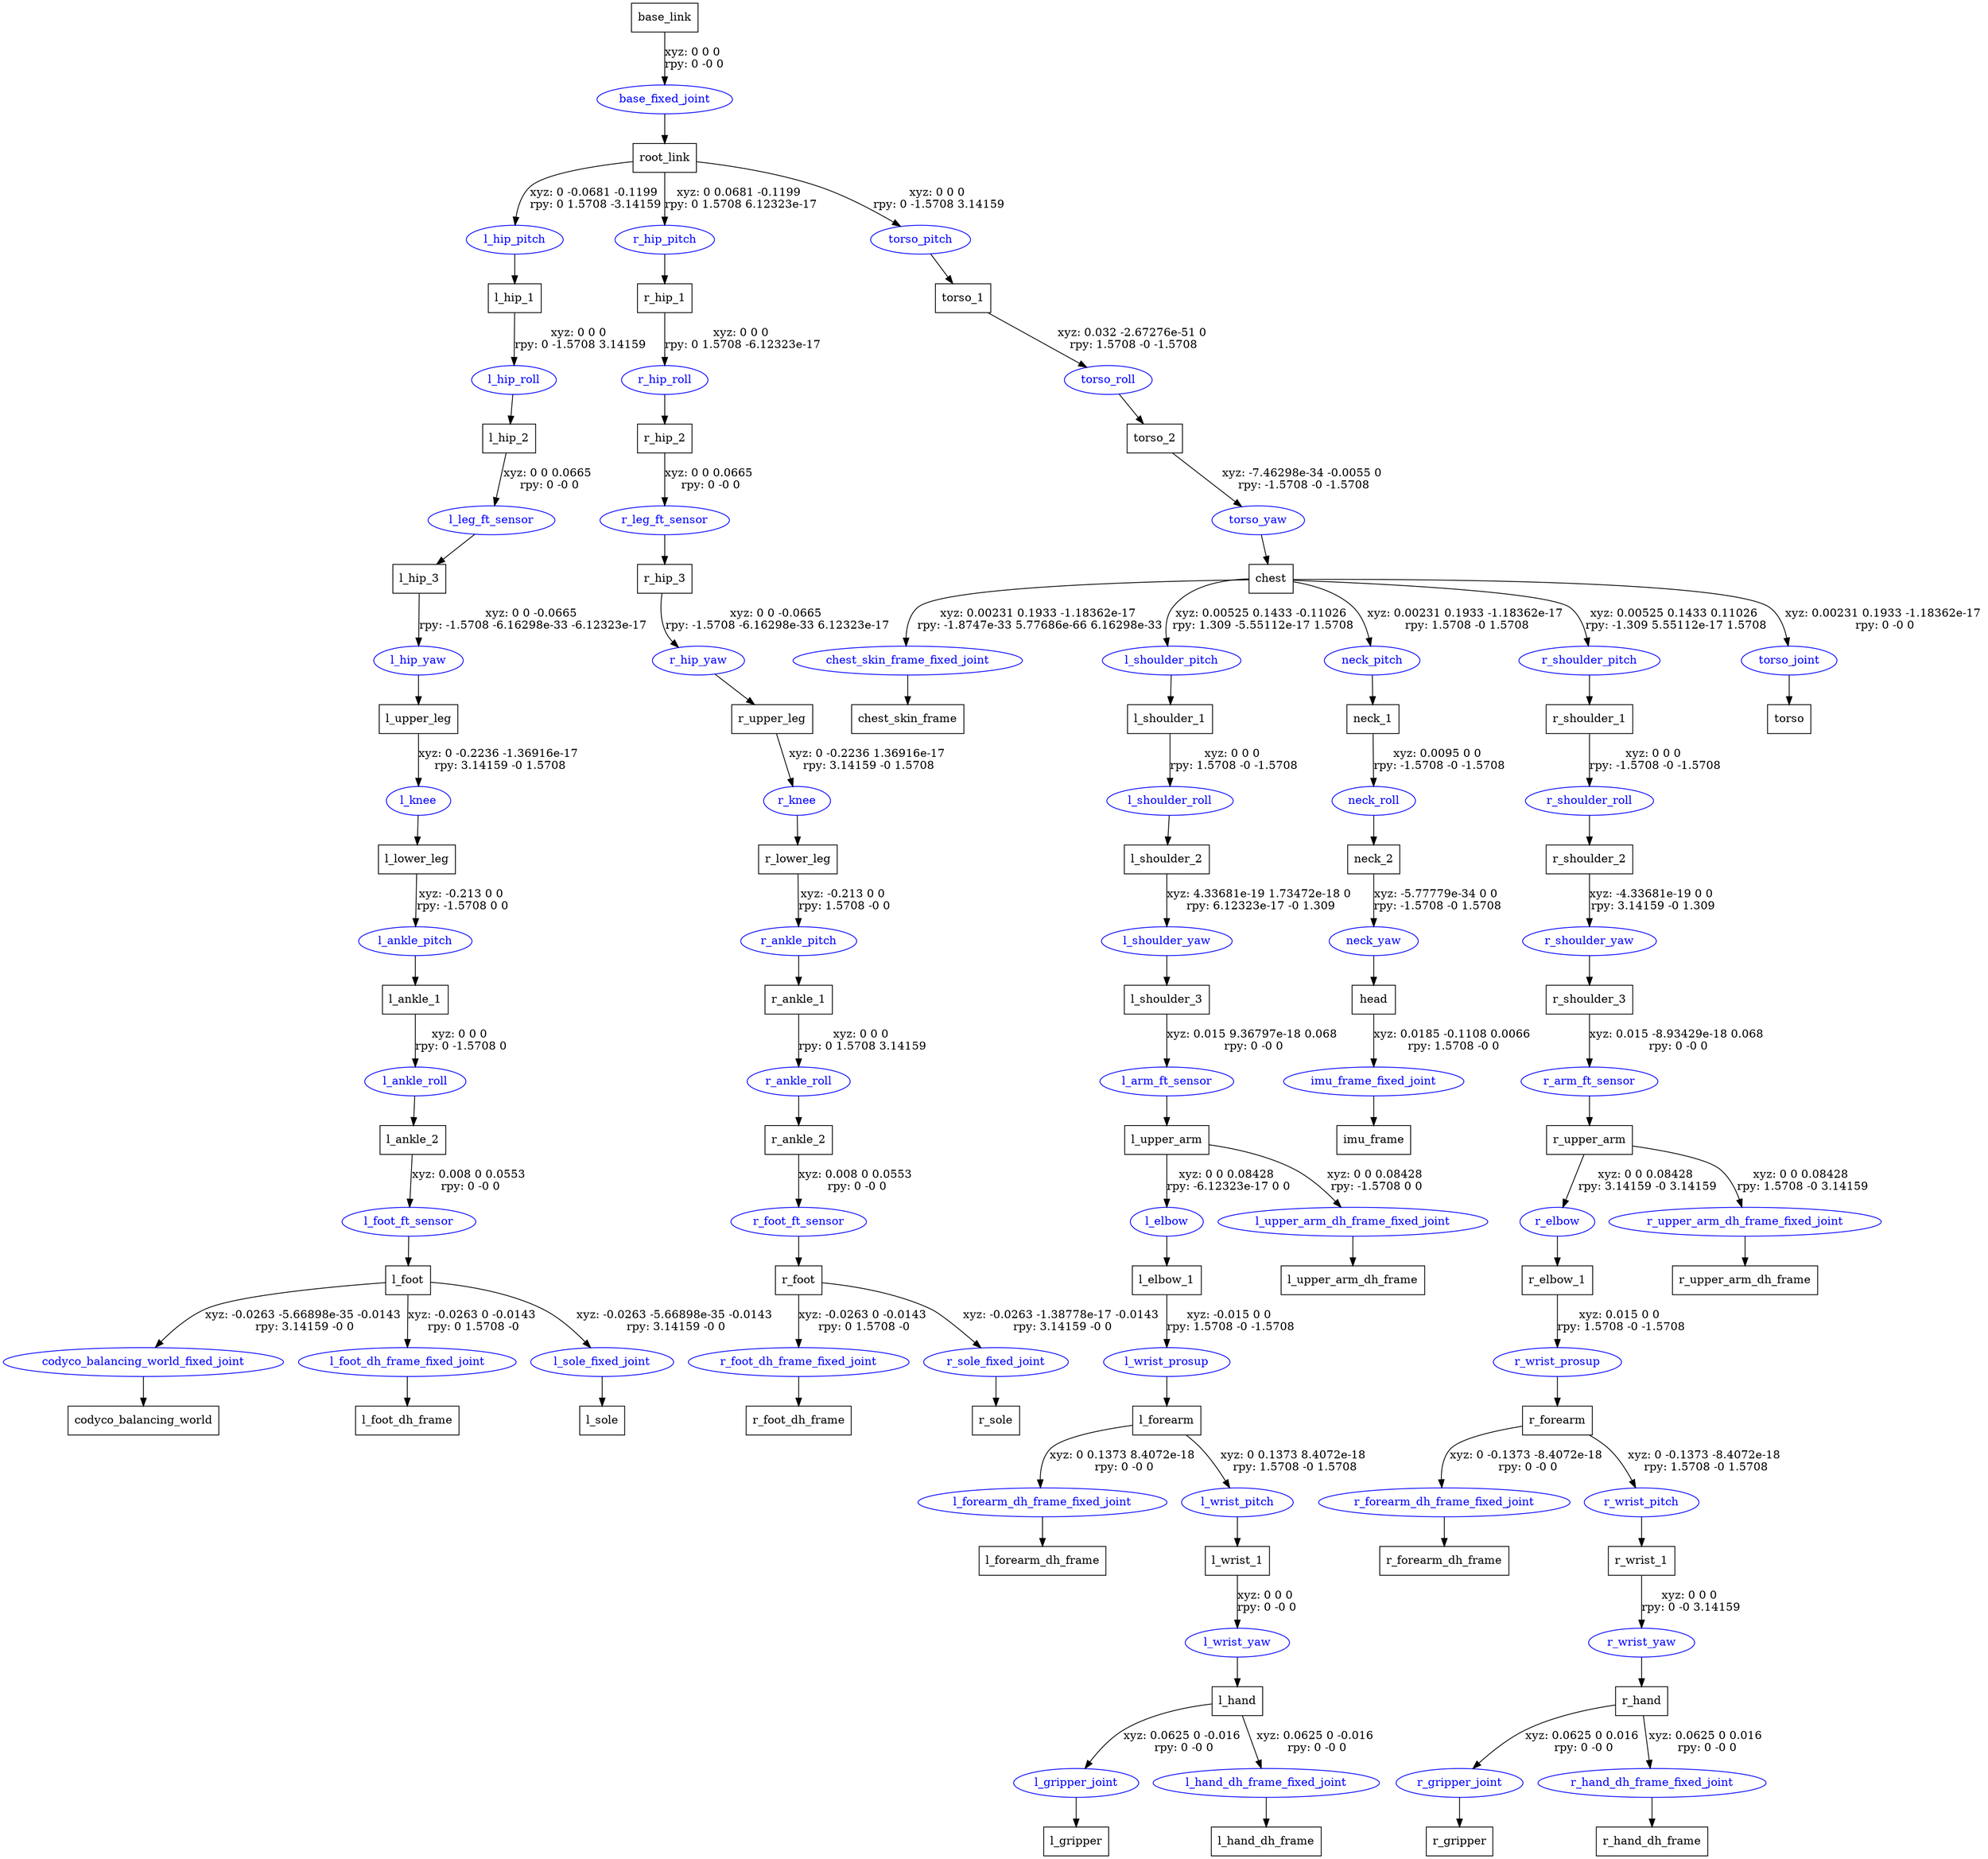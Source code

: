 digraph G {
node [shape=box];
"base_link" [label="base_link"];
"root_link" [label="root_link"];
"l_hip_1" [label="l_hip_1"];
"l_hip_2" [label="l_hip_2"];
"l_hip_3" [label="l_hip_3"];
"l_upper_leg" [label="l_upper_leg"];
"l_lower_leg" [label="l_lower_leg"];
"l_ankle_1" [label="l_ankle_1"];
"l_ankle_2" [label="l_ankle_2"];
"l_foot" [label="l_foot"];
"codyco_balancing_world" [label="codyco_balancing_world"];
"l_foot_dh_frame" [label="l_foot_dh_frame"];
"l_sole" [label="l_sole"];
"r_hip_1" [label="r_hip_1"];
"r_hip_2" [label="r_hip_2"];
"r_hip_3" [label="r_hip_3"];
"r_upper_leg" [label="r_upper_leg"];
"r_lower_leg" [label="r_lower_leg"];
"r_ankle_1" [label="r_ankle_1"];
"r_ankle_2" [label="r_ankle_2"];
"r_foot" [label="r_foot"];
"r_foot_dh_frame" [label="r_foot_dh_frame"];
"r_sole" [label="r_sole"];
"torso_1" [label="torso_1"];
"torso_2" [label="torso_2"];
"chest" [label="chest"];
"chest_skin_frame" [label="chest_skin_frame"];
"l_shoulder_1" [label="l_shoulder_1"];
"l_shoulder_2" [label="l_shoulder_2"];
"l_shoulder_3" [label="l_shoulder_3"];
"l_upper_arm" [label="l_upper_arm"];
"l_elbow_1" [label="l_elbow_1"];
"l_forearm" [label="l_forearm"];
"l_forearm_dh_frame" [label="l_forearm_dh_frame"];
"l_wrist_1" [label="l_wrist_1"];
"l_hand" [label="l_hand"];
"l_gripper" [label="l_gripper"];
"l_hand_dh_frame" [label="l_hand_dh_frame"];
"l_upper_arm_dh_frame" [label="l_upper_arm_dh_frame"];
"neck_1" [label="neck_1"];
"neck_2" [label="neck_2"];
"head" [label="head"];
"imu_frame" [label="imu_frame"];
"r_shoulder_1" [label="r_shoulder_1"];
"r_shoulder_2" [label="r_shoulder_2"];
"r_shoulder_3" [label="r_shoulder_3"];
"r_upper_arm" [label="r_upper_arm"];
"r_elbow_1" [label="r_elbow_1"];
"r_forearm" [label="r_forearm"];
"r_forearm_dh_frame" [label="r_forearm_dh_frame"];
"r_wrist_1" [label="r_wrist_1"];
"r_hand" [label="r_hand"];
"r_gripper" [label="r_gripper"];
"r_hand_dh_frame" [label="r_hand_dh_frame"];
"r_upper_arm_dh_frame" [label="r_upper_arm_dh_frame"];
"torso" [label="torso"];
node [shape=ellipse, color=blue, fontcolor=blue];
"base_link" -> "base_fixed_joint" [label="xyz: 0 0 0 \nrpy: 0 -0 0"]
"base_fixed_joint" -> "root_link"
"root_link" -> "l_hip_pitch" [label="xyz: 0 -0.0681 -0.1199 \nrpy: 0 1.5708 -3.14159"]
"l_hip_pitch" -> "l_hip_1"
"l_hip_1" -> "l_hip_roll" [label="xyz: 0 0 0 \nrpy: 0 -1.5708 3.14159"]
"l_hip_roll" -> "l_hip_2"
"l_hip_2" -> "l_leg_ft_sensor" [label="xyz: 0 0 0.0665 \nrpy: 0 -0 0"]
"l_leg_ft_sensor" -> "l_hip_3"
"l_hip_3" -> "l_hip_yaw" [label="xyz: 0 0 -0.0665 \nrpy: -1.5708 -6.16298e-33 -6.12323e-17"]
"l_hip_yaw" -> "l_upper_leg"
"l_upper_leg" -> "l_knee" [label="xyz: 0 -0.2236 -1.36916e-17 \nrpy: 3.14159 -0 1.5708"]
"l_knee" -> "l_lower_leg"
"l_lower_leg" -> "l_ankle_pitch" [label="xyz: -0.213 0 0 \nrpy: -1.5708 0 0"]
"l_ankle_pitch" -> "l_ankle_1"
"l_ankle_1" -> "l_ankle_roll" [label="xyz: 0 0 0 \nrpy: 0 -1.5708 0"]
"l_ankle_roll" -> "l_ankle_2"
"l_ankle_2" -> "l_foot_ft_sensor" [label="xyz: 0.008 0 0.0553 \nrpy: 0 -0 0"]
"l_foot_ft_sensor" -> "l_foot"
"l_foot" -> "codyco_balancing_world_fixed_joint" [label="xyz: -0.0263 -5.66898e-35 -0.0143 \nrpy: 3.14159 -0 0"]
"codyco_balancing_world_fixed_joint" -> "codyco_balancing_world"
"l_foot" -> "l_foot_dh_frame_fixed_joint" [label="xyz: -0.0263 0 -0.0143 \nrpy: 0 1.5708 -0"]
"l_foot_dh_frame_fixed_joint" -> "l_foot_dh_frame"
"l_foot" -> "l_sole_fixed_joint" [label="xyz: -0.0263 -5.66898e-35 -0.0143 \nrpy: 3.14159 -0 0"]
"l_sole_fixed_joint" -> "l_sole"
"root_link" -> "r_hip_pitch" [label="xyz: 0 0.0681 -0.1199 \nrpy: 0 1.5708 6.12323e-17"]
"r_hip_pitch" -> "r_hip_1"
"r_hip_1" -> "r_hip_roll" [label="xyz: 0 0 0 \nrpy: 0 1.5708 -6.12323e-17"]
"r_hip_roll" -> "r_hip_2"
"r_hip_2" -> "r_leg_ft_sensor" [label="xyz: 0 0 0.0665 \nrpy: 0 -0 0"]
"r_leg_ft_sensor" -> "r_hip_3"
"r_hip_3" -> "r_hip_yaw" [label="xyz: 0 0 -0.0665 \nrpy: -1.5708 -6.16298e-33 6.12323e-17"]
"r_hip_yaw" -> "r_upper_leg"
"r_upper_leg" -> "r_knee" [label="xyz: 0 -0.2236 1.36916e-17 \nrpy: 3.14159 -0 1.5708"]
"r_knee" -> "r_lower_leg"
"r_lower_leg" -> "r_ankle_pitch" [label="xyz: -0.213 0 0 \nrpy: 1.5708 -0 0"]
"r_ankle_pitch" -> "r_ankle_1"
"r_ankle_1" -> "r_ankle_roll" [label="xyz: 0 0 0 \nrpy: 0 1.5708 3.14159"]
"r_ankle_roll" -> "r_ankle_2"
"r_ankle_2" -> "r_foot_ft_sensor" [label="xyz: 0.008 0 0.0553 \nrpy: 0 -0 0"]
"r_foot_ft_sensor" -> "r_foot"
"r_foot" -> "r_foot_dh_frame_fixed_joint" [label="xyz: -0.0263 0 -0.0143 \nrpy: 0 1.5708 -0"]
"r_foot_dh_frame_fixed_joint" -> "r_foot_dh_frame"
"r_foot" -> "r_sole_fixed_joint" [label="xyz: -0.0263 -1.38778e-17 -0.0143 \nrpy: 3.14159 -0 0"]
"r_sole_fixed_joint" -> "r_sole"
"root_link" -> "torso_pitch" [label="xyz: 0 0 0 \nrpy: 0 -1.5708 3.14159"]
"torso_pitch" -> "torso_1"
"torso_1" -> "torso_roll" [label="xyz: 0.032 -2.67276e-51 0 \nrpy: 1.5708 -0 -1.5708"]
"torso_roll" -> "torso_2"
"torso_2" -> "torso_yaw" [label="xyz: -7.46298e-34 -0.0055 0 \nrpy: -1.5708 -0 -1.5708"]
"torso_yaw" -> "chest"
"chest" -> "chest_skin_frame_fixed_joint" [label="xyz: 0.00231 0.1933 -1.18362e-17 \nrpy: -1.8747e-33 5.77686e-66 6.16298e-33"]
"chest_skin_frame_fixed_joint" -> "chest_skin_frame"
"chest" -> "l_shoulder_pitch" [label="xyz: 0.00525 0.1433 -0.11026 \nrpy: 1.309 -5.55112e-17 1.5708"]
"l_shoulder_pitch" -> "l_shoulder_1"
"l_shoulder_1" -> "l_shoulder_roll" [label="xyz: 0 0 0 \nrpy: 1.5708 -0 -1.5708"]
"l_shoulder_roll" -> "l_shoulder_2"
"l_shoulder_2" -> "l_shoulder_yaw" [label="xyz: 4.33681e-19 1.73472e-18 0 \nrpy: 6.12323e-17 -0 1.309"]
"l_shoulder_yaw" -> "l_shoulder_3"
"l_shoulder_3" -> "l_arm_ft_sensor" [label="xyz: 0.015 9.36797e-18 0.068 \nrpy: 0 -0 0"]
"l_arm_ft_sensor" -> "l_upper_arm"
"l_upper_arm" -> "l_elbow" [label="xyz: 0 0 0.08428 \nrpy: -6.12323e-17 0 0"]
"l_elbow" -> "l_elbow_1"
"l_elbow_1" -> "l_wrist_prosup" [label="xyz: -0.015 0 0 \nrpy: 1.5708 -0 -1.5708"]
"l_wrist_prosup" -> "l_forearm"
"l_forearm" -> "l_forearm_dh_frame_fixed_joint" [label="xyz: 0 0.1373 8.4072e-18 \nrpy: 0 -0 0"]
"l_forearm_dh_frame_fixed_joint" -> "l_forearm_dh_frame"
"l_forearm" -> "l_wrist_pitch" [label="xyz: 0 0.1373 8.4072e-18 \nrpy: 1.5708 -0 1.5708"]
"l_wrist_pitch" -> "l_wrist_1"
"l_wrist_1" -> "l_wrist_yaw" [label="xyz: 0 0 0 \nrpy: 0 -0 0"]
"l_wrist_yaw" -> "l_hand"
"l_hand" -> "l_gripper_joint" [label="xyz: 0.0625 0 -0.016 \nrpy: 0 -0 0"]
"l_gripper_joint" -> "l_gripper"
"l_hand" -> "l_hand_dh_frame_fixed_joint" [label="xyz: 0.0625 0 -0.016 \nrpy: 0 -0 0"]
"l_hand_dh_frame_fixed_joint" -> "l_hand_dh_frame"
"l_upper_arm" -> "l_upper_arm_dh_frame_fixed_joint" [label="xyz: 0 0 0.08428 \nrpy: -1.5708 0 0"]
"l_upper_arm_dh_frame_fixed_joint" -> "l_upper_arm_dh_frame"
"chest" -> "neck_pitch" [label="xyz: 0.00231 0.1933 -1.18362e-17 \nrpy: 1.5708 -0 1.5708"]
"neck_pitch" -> "neck_1"
"neck_1" -> "neck_roll" [label="xyz: 0.0095 0 0 \nrpy: -1.5708 -0 -1.5708"]
"neck_roll" -> "neck_2"
"neck_2" -> "neck_yaw" [label="xyz: -5.77779e-34 0 0 \nrpy: -1.5708 -0 1.5708"]
"neck_yaw" -> "head"
"head" -> "imu_frame_fixed_joint" [label="xyz: 0.0185 -0.1108 0.0066 \nrpy: 1.5708 -0 0"]
"imu_frame_fixed_joint" -> "imu_frame"
"chest" -> "r_shoulder_pitch" [label="xyz: 0.00525 0.1433 0.11026 \nrpy: -1.309 5.55112e-17 1.5708"]
"r_shoulder_pitch" -> "r_shoulder_1"
"r_shoulder_1" -> "r_shoulder_roll" [label="xyz: 0 0 0 \nrpy: -1.5708 -0 -1.5708"]
"r_shoulder_roll" -> "r_shoulder_2"
"r_shoulder_2" -> "r_shoulder_yaw" [label="xyz: -4.33681e-19 0 0 \nrpy: 3.14159 -0 1.309"]
"r_shoulder_yaw" -> "r_shoulder_3"
"r_shoulder_3" -> "r_arm_ft_sensor" [label="xyz: 0.015 -8.93429e-18 0.068 \nrpy: 0 -0 0"]
"r_arm_ft_sensor" -> "r_upper_arm"
"r_upper_arm" -> "r_elbow" [label="xyz: 0 0 0.08428 \nrpy: 3.14159 -0 3.14159"]
"r_elbow" -> "r_elbow_1"
"r_elbow_1" -> "r_wrist_prosup" [label="xyz: 0.015 0 0 \nrpy: 1.5708 -0 -1.5708"]
"r_wrist_prosup" -> "r_forearm"
"r_forearm" -> "r_forearm_dh_frame_fixed_joint" [label="xyz: 0 -0.1373 -8.4072e-18 \nrpy: 0 -0 0"]
"r_forearm_dh_frame_fixed_joint" -> "r_forearm_dh_frame"
"r_forearm" -> "r_wrist_pitch" [label="xyz: 0 -0.1373 -8.4072e-18 \nrpy: 1.5708 -0 1.5708"]
"r_wrist_pitch" -> "r_wrist_1"
"r_wrist_1" -> "r_wrist_yaw" [label="xyz: 0 0 0 \nrpy: 0 -0 3.14159"]
"r_wrist_yaw" -> "r_hand"
"r_hand" -> "r_gripper_joint" [label="xyz: 0.0625 0 0.016 \nrpy: 0 -0 0"]
"r_gripper_joint" -> "r_gripper"
"r_hand" -> "r_hand_dh_frame_fixed_joint" [label="xyz: 0.0625 0 0.016 \nrpy: 0 -0 0"]
"r_hand_dh_frame_fixed_joint" -> "r_hand_dh_frame"
"r_upper_arm" -> "r_upper_arm_dh_frame_fixed_joint" [label="xyz: 0 0 0.08428 \nrpy: 1.5708 -0 3.14159"]
"r_upper_arm_dh_frame_fixed_joint" -> "r_upper_arm_dh_frame"
"chest" -> "torso_joint" [label="xyz: 0.00231 0.1933 -1.18362e-17 \nrpy: 0 -0 0"]
"torso_joint" -> "torso"
}
